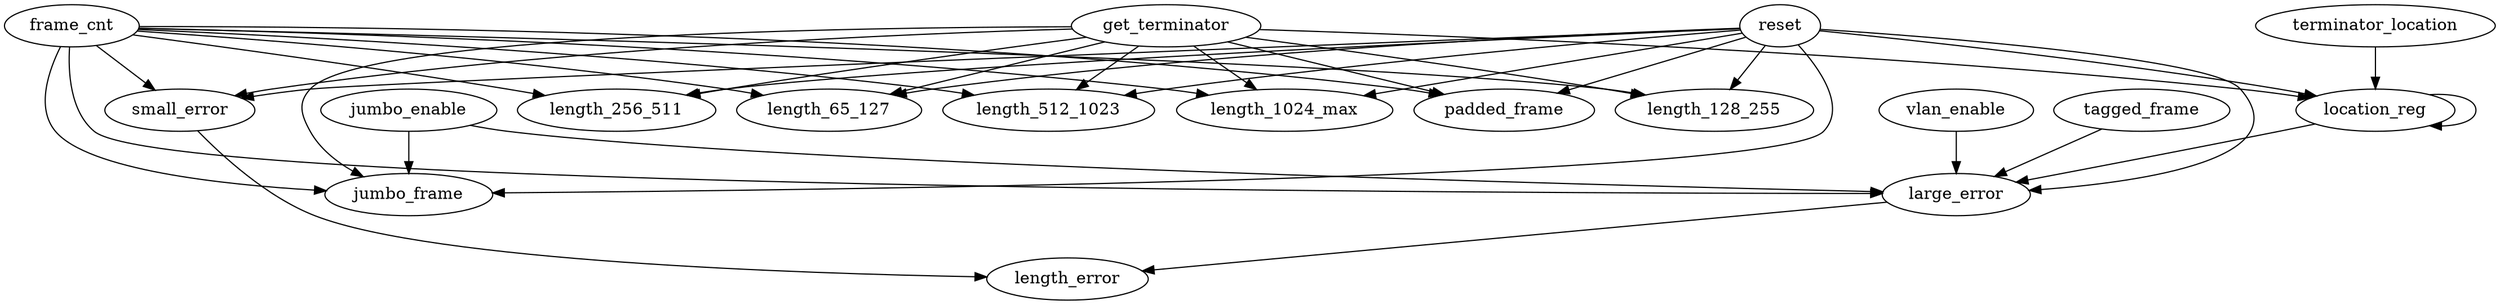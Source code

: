 digraph "" {
	reset -> length_512_1023	 [weight=2.0];
	reset -> length_1024_max	 [weight=2.0];
	reset -> padded_frame	 [weight=2.0];
	reset -> small_error	 [weight=2.0];
	reset -> length_128_255	 [weight=2.0];
	reset -> length_256_511	 [weight=2.0];
	reset -> length_65_127	 [weight=2.0];
	reset -> large_error	 [weight=9.0];
	reset -> location_reg	 [weight=3.0];
	reset -> jumbo_frame	 [weight=2.0];
	jumbo_enable -> large_error	 [weight=6.0];
	jumbo_enable -> jumbo_frame	 [weight=1.0];
	get_terminator -> length_512_1023	 [weight=1.0];
	get_terminator -> length_1024_max	 [weight=1.0];
	get_terminator -> padded_frame	 [weight=1.0];
	get_terminator -> small_error	 [weight=1.0];
	get_terminator -> length_128_255	 [weight=1.0];
	get_terminator -> length_256_511	 [weight=1.0];
	get_terminator -> length_65_127	 [weight=1.0];
	get_terminator -> location_reg	 [weight=2.0];
	get_terminator -> jumbo_frame	 [weight=1.0];
	vlan_enable -> large_error	 [weight=8.0];
	terminator_location -> location_reg	 [weight=1.0];
	frame_cnt -> length_512_1023	 [weight=1.0];
	frame_cnt -> length_1024_max	 [weight=1.0];
	frame_cnt -> padded_frame	 [weight=1.0];
	frame_cnt -> small_error	 [weight=1.0];
	frame_cnt -> length_128_255	 [weight=1.0];
	frame_cnt -> length_256_511	 [weight=1.0];
	frame_cnt -> length_65_127	 [weight=1.0];
	frame_cnt -> large_error	 [weight=18.0];
	frame_cnt -> jumbo_frame	 [weight=1.0];
	small_error -> length_error	 [weight=1.0];
	tagged_frame -> large_error	 [weight=8.0];
	large_error -> length_error	 [weight=1.0];
	location_reg -> large_error	 [weight=8.0];
	location_reg -> location_reg	 [weight=1.0];
}
